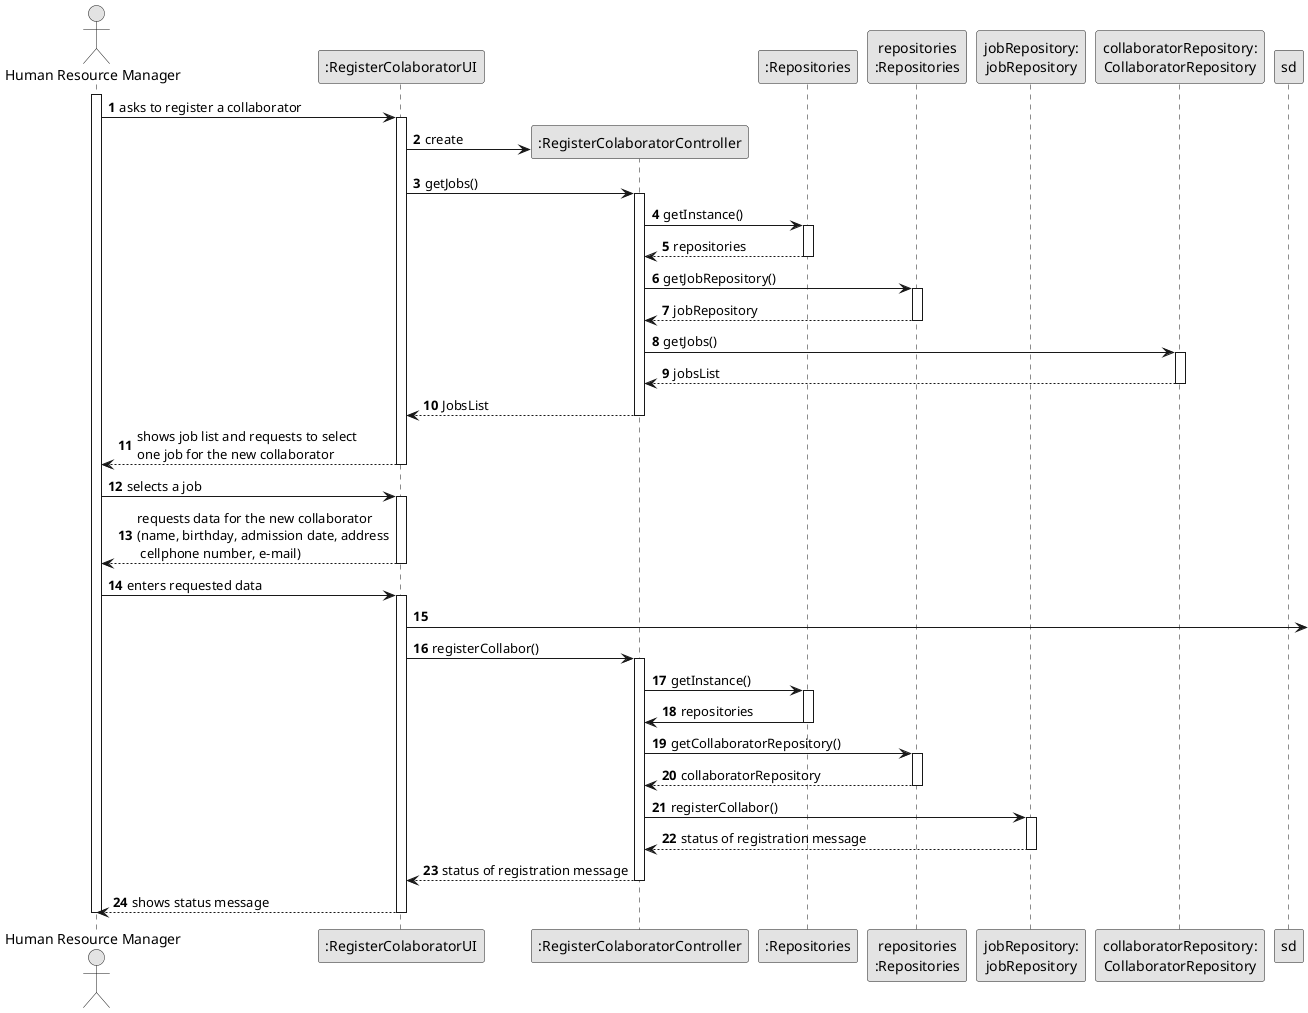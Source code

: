 @startuml
skinparam monochrome true
skinparam packageStyle rectangle
    skinparam shadowing false

    autonumber

    'hide footbox
    actor "Human Resource Manager" as HRM
    participant ":RegisterColaboratorUI" as UI
    participant ":RegisterColaboratorController" as CTRL
    participant ":Repositories" as RepositorySingleton
    participant "repositories\n:Repositories" as PLAT
    participant "jobRepository:\njobRepository" as SkillRepository
    participant "collaboratorRepository:\nCollaboratorRepository" as collaboratorRepository
        participant "sd"
    activate HRM

            HRM -> UI : asks to register a collaborator
            activate UI


    '            UI --> ADM : requests data (reference, description,  informal \n description, technical description, duration, cost)
                'create CTRL
                UI -> CTRL** : create

                UI -> CTRL : getJobs()
                activate CTRL

                    CTRL -> RepositorySingleton : getInstance()
                    activate RepositorySingleton

                        RepositorySingleton --> CTRL: repositories
                    deactivate RepositorySingleton

                    CTRL -> PLAT : getJobRepository()
                    activate PLAT

                        PLAT --> CTRL: jobRepository
                    deactivate PLAT

                    CTRL -> collaboratorRepository : getJobs()
                    activate collaboratorRepository

                        collaboratorRepository--> CTRL : jobsList
                    deactivate collaboratorRepository

                    CTRL --> UI : JobsList
                deactivate CTRL

                UI --> HRM : shows job list and requests to select \none job for the new collaborator
            deactivate UI

        HRM -> UI : selects a job
        activate UI
        HRM <-- UI : requests data for the new collaborator \n(name, birthday, admission date, address\n cellphone number, e-mail)
        deactivate UI
        HRM -> UI : enters requested data
        activate UI
        UI ->

           UI -> CTRL : registerCollabor()
               activate CTRL
                 CTRL -> RepositorySingleton : getInstance()
                 activate RepositorySingleton
                   RepositorySingleton -> CTRL : repositories
                 deactivate RepositorySingleton

                 CTRL -> PLAT : getCollaboratorRepository()
                 activate PLAT
                   PLAT --> CTRL : collaboratorRepository
                 deactivate PLAT

                 CTRL -> SkillRepository : registerCollabor()
                 activate SkillRepository
                   SkillRepository --> CTRL : status of registration message
                 deactivate SkillRepository
                 CTRL --> UI : status of registration message
               deactivate CTRL

              UI --> HRM : shows status message
                          deactivate UI


    deactivate HRM

@enduml